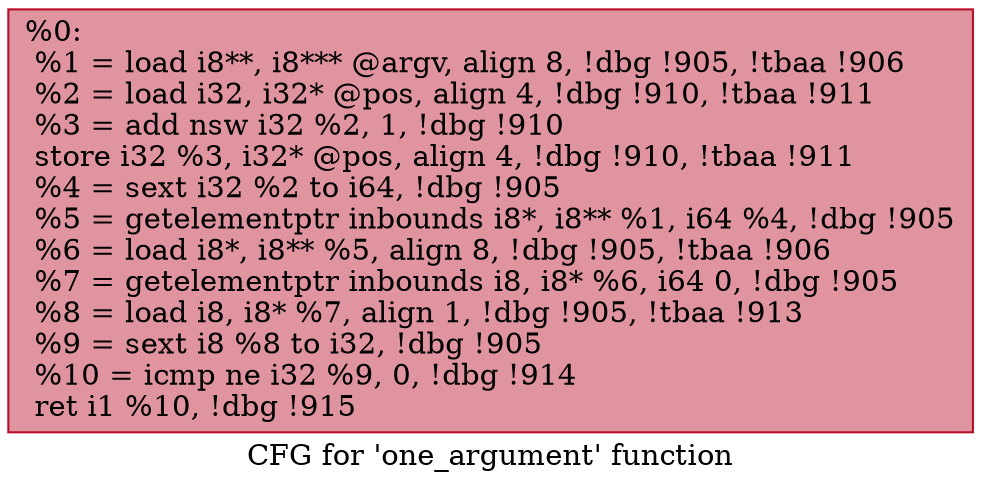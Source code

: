 digraph "CFG for 'one_argument' function" {
	label="CFG for 'one_argument' function";

	Node0x149ffe0 [shape=record,color="#b70d28ff", style=filled, fillcolor="#b70d2870",label="{%0:\l  %1 = load i8**, i8*** @argv, align 8, !dbg !905, !tbaa !906\l  %2 = load i32, i32* @pos, align 4, !dbg !910, !tbaa !911\l  %3 = add nsw i32 %2, 1, !dbg !910\l  store i32 %3, i32* @pos, align 4, !dbg !910, !tbaa !911\l  %4 = sext i32 %2 to i64, !dbg !905\l  %5 = getelementptr inbounds i8*, i8** %1, i64 %4, !dbg !905\l  %6 = load i8*, i8** %5, align 8, !dbg !905, !tbaa !906\l  %7 = getelementptr inbounds i8, i8* %6, i64 0, !dbg !905\l  %8 = load i8, i8* %7, align 1, !dbg !905, !tbaa !913\l  %9 = sext i8 %8 to i32, !dbg !905\l  %10 = icmp ne i32 %9, 0, !dbg !914\l  ret i1 %10, !dbg !915\l}"];
}
